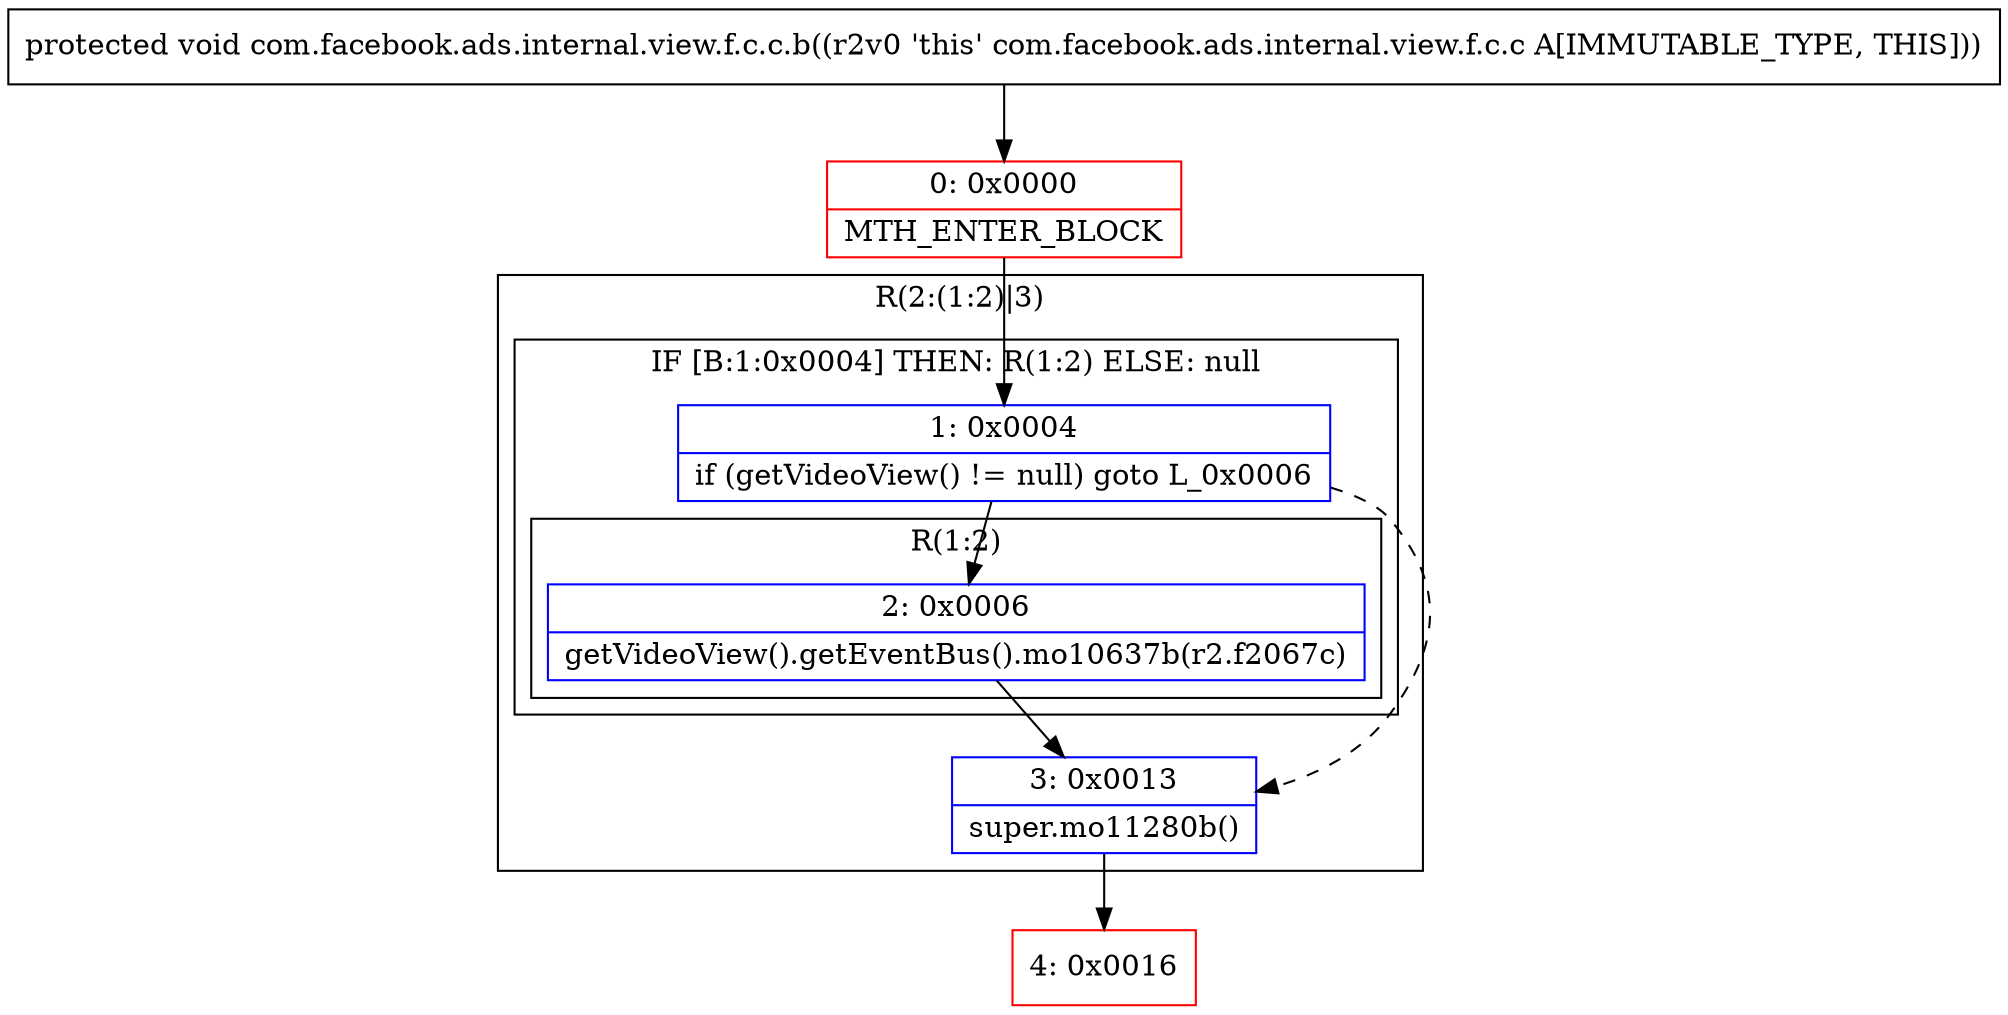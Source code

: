 digraph "CFG forcom.facebook.ads.internal.view.f.c.c.b()V" {
subgraph cluster_Region_311846945 {
label = "R(2:(1:2)|3)";
node [shape=record,color=blue];
subgraph cluster_IfRegion_2036309005 {
label = "IF [B:1:0x0004] THEN: R(1:2) ELSE: null";
node [shape=record,color=blue];
Node_1 [shape=record,label="{1\:\ 0x0004|if (getVideoView() != null) goto L_0x0006\l}"];
subgraph cluster_Region_1385747843 {
label = "R(1:2)";
node [shape=record,color=blue];
Node_2 [shape=record,label="{2\:\ 0x0006|getVideoView().getEventBus().mo10637b(r2.f2067c)\l}"];
}
}
Node_3 [shape=record,label="{3\:\ 0x0013|super.mo11280b()\l}"];
}
Node_0 [shape=record,color=red,label="{0\:\ 0x0000|MTH_ENTER_BLOCK\l}"];
Node_4 [shape=record,color=red,label="{4\:\ 0x0016}"];
MethodNode[shape=record,label="{protected void com.facebook.ads.internal.view.f.c.c.b((r2v0 'this' com.facebook.ads.internal.view.f.c.c A[IMMUTABLE_TYPE, THIS])) }"];
MethodNode -> Node_0;
Node_1 -> Node_2;
Node_1 -> Node_3[style=dashed];
Node_2 -> Node_3;
Node_3 -> Node_4;
Node_0 -> Node_1;
}

